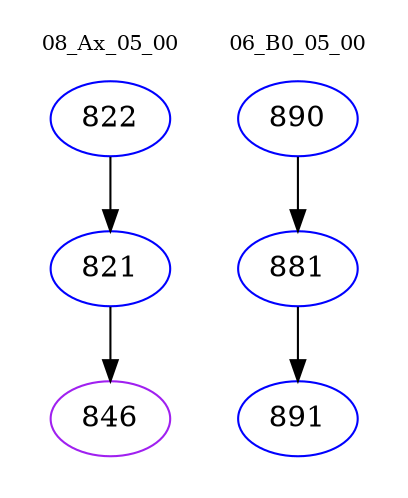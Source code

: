 digraph{
subgraph cluster_0 {
color = white
label = "08_Ax_05_00";
fontsize=10;
T0_822 [label="822", color="blue"]
T0_822 -> T0_821 [color="black"]
T0_821 [label="821", color="blue"]
T0_821 -> T0_846 [color="black"]
T0_846 [label="846", color="purple"]
}
subgraph cluster_1 {
color = white
label = "06_B0_05_00";
fontsize=10;
T1_890 [label="890", color="blue"]
T1_890 -> T1_881 [color="black"]
T1_881 [label="881", color="blue"]
T1_881 -> T1_891 [color="black"]
T1_891 [label="891", color="blue"]
}
}
